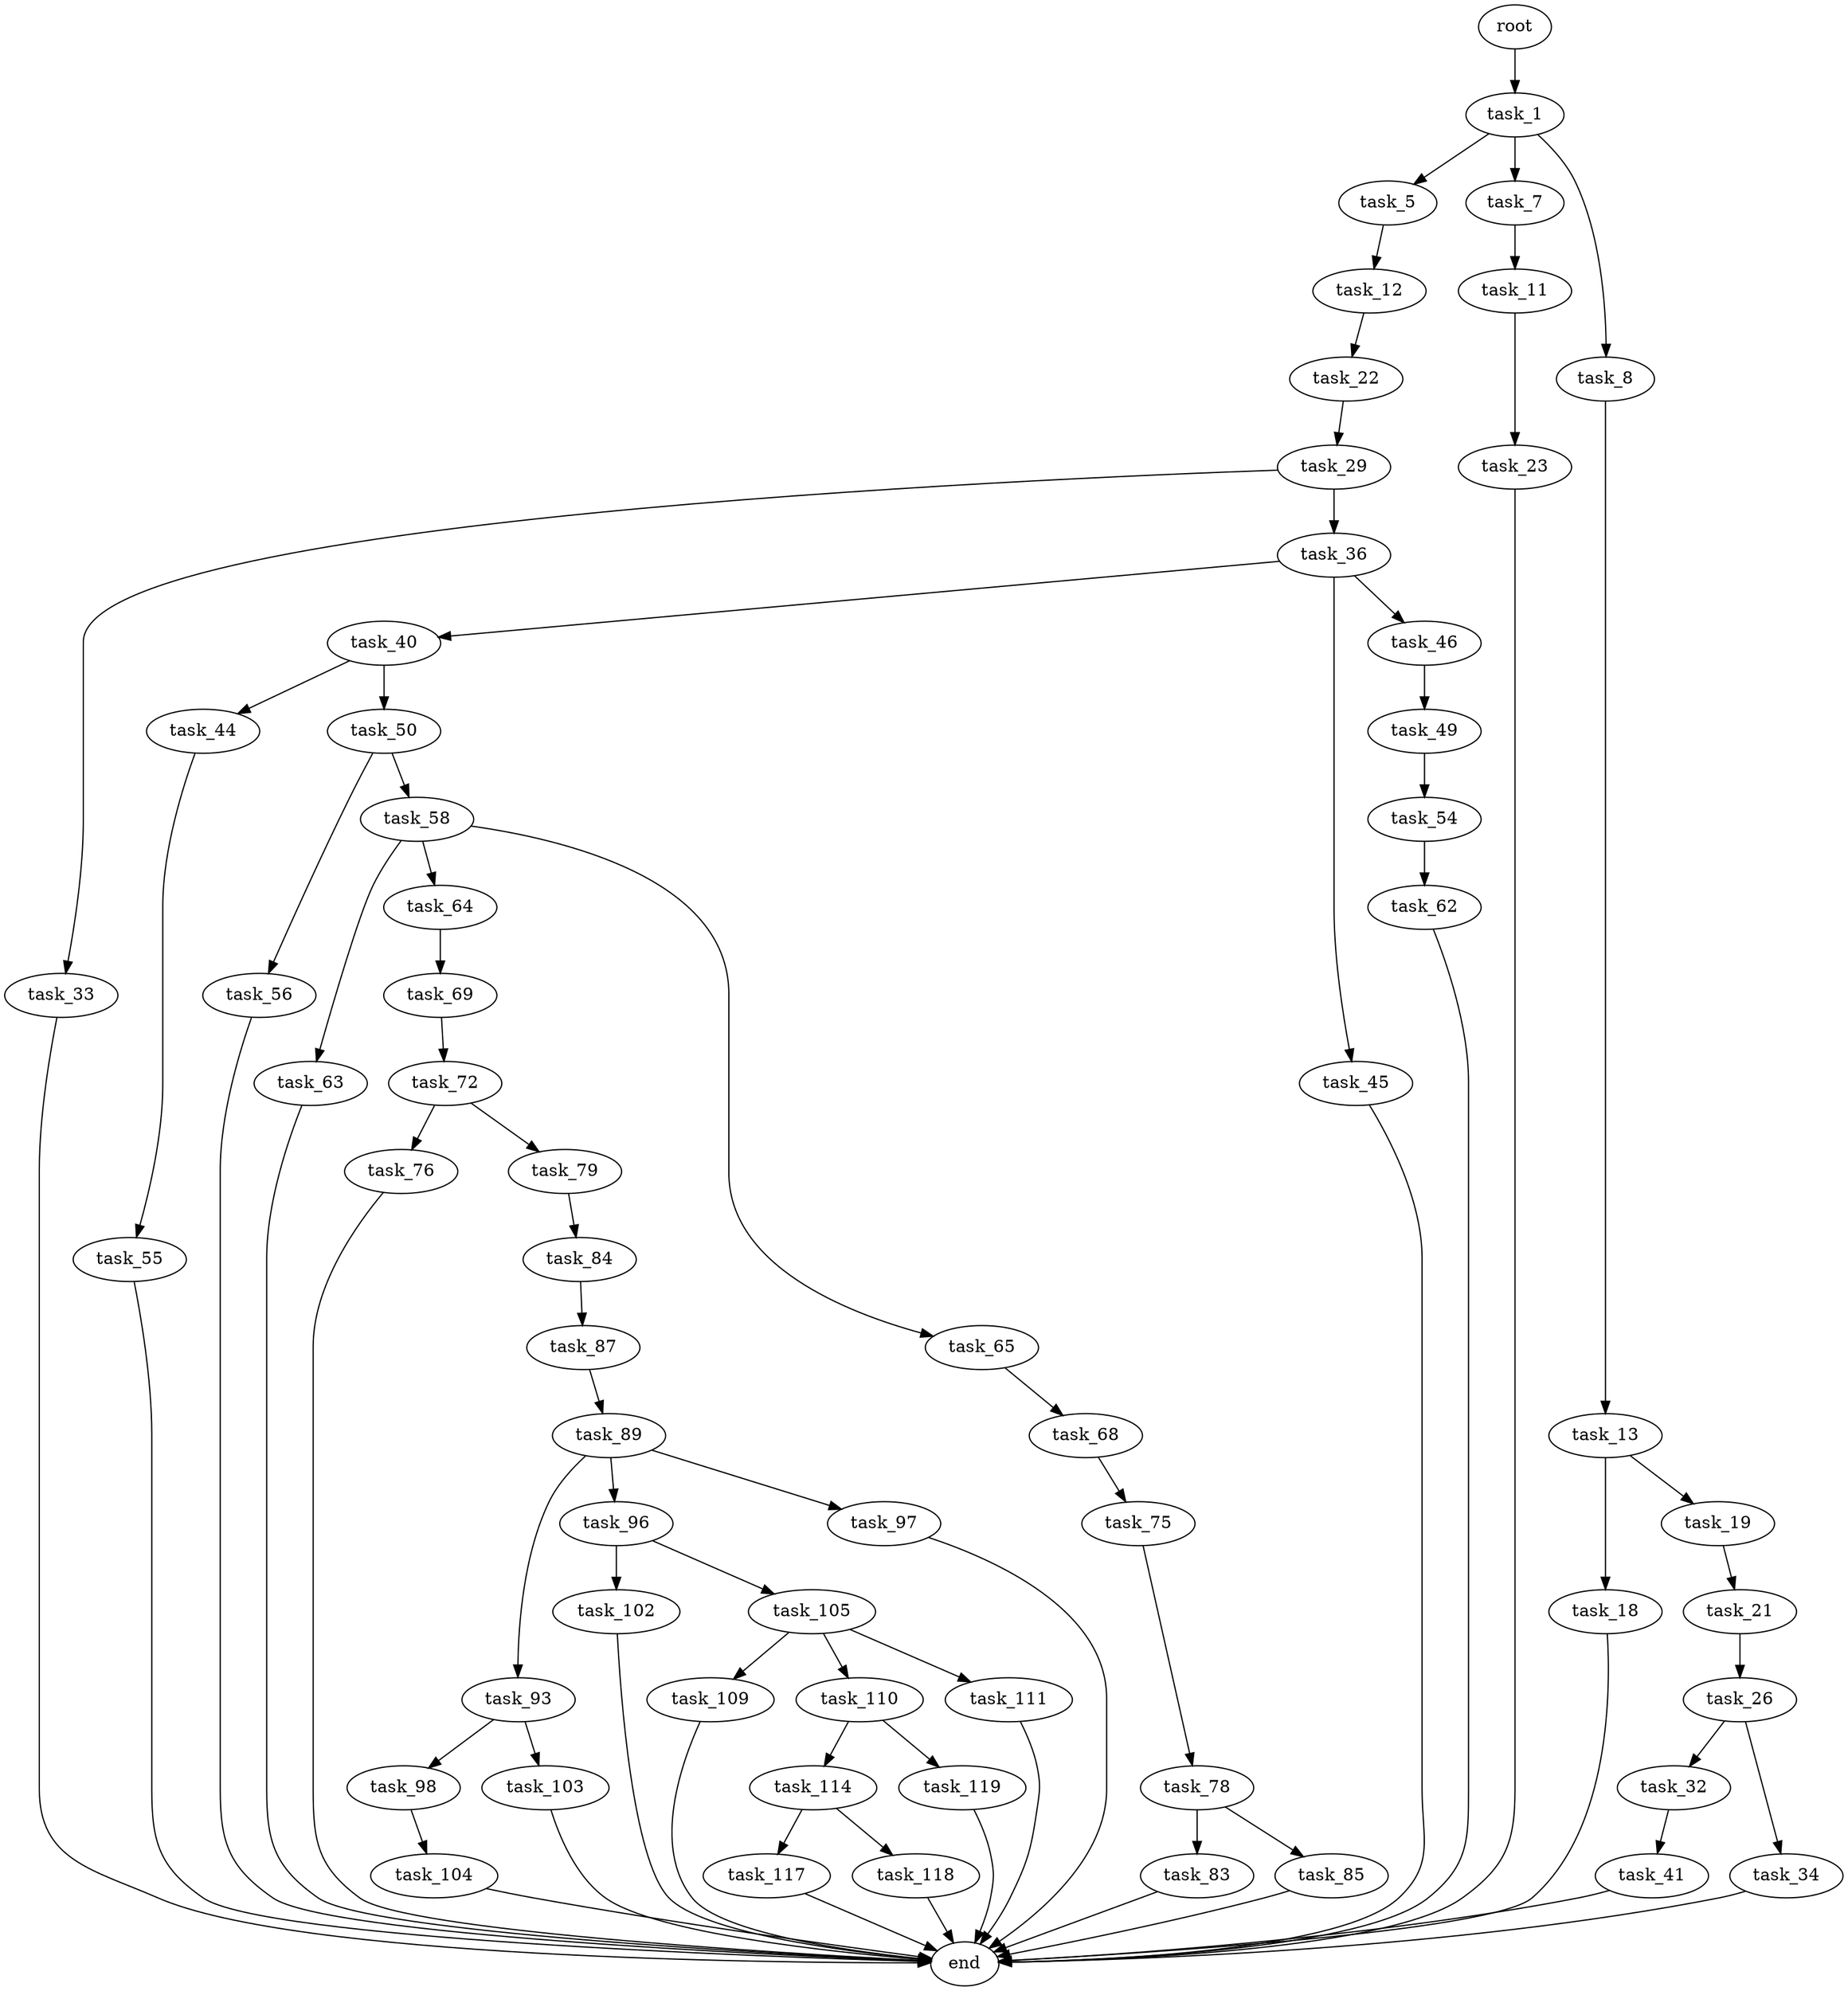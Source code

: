 digraph G {
  root [size="0.000000"];
  task_1 [size="8606387668.000000"];
  task_5 [size="437794414921.000000"];
  task_7 [size="24030048356.000000"];
  task_8 [size="28991029248.000000"];
  task_12 [size="6736434696.000000"];
  task_11 [size="4408315058.000000"];
  task_13 [size="57528641579.000000"];
  task_23 [size="33470357718.000000"];
  task_22 [size="976898133119.000000"];
  task_18 [size="980228258332.000000"];
  task_19 [size="658758206756.000000"];
  end [size="0.000000"];
  task_21 [size="1004052200.000000"];
  task_26 [size="198345117120.000000"];
  task_29 [size="69919749674.000000"];
  task_32 [size="329854586543.000000"];
  task_34 [size="3149021720.000000"];
  task_33 [size="68719476736.000000"];
  task_36 [size="1823550880.000000"];
  task_41 [size="368293445632.000000"];
  task_40 [size="601182327739.000000"];
  task_45 [size="19990457281.000000"];
  task_46 [size="1177124397.000000"];
  task_44 [size="227536413059.000000"];
  task_50 [size="1387659619.000000"];
  task_55 [size="68719476736.000000"];
  task_49 [size="786060882137.000000"];
  task_54 [size="368293445632.000000"];
  task_56 [size="781627317484.000000"];
  task_58 [size="79432655658.000000"];
  task_62 [size="549755813888.000000"];
  task_63 [size="368293445632.000000"];
  task_64 [size="1073741824000.000000"];
  task_65 [size="65823325423.000000"];
  task_69 [size="2799388338.000000"];
  task_68 [size="549755813888.000000"];
  task_75 [size="2176718031.000000"];
  task_72 [size="132457580496.000000"];
  task_76 [size="1077788586107.000000"];
  task_79 [size="403540357511.000000"];
  task_78 [size="445119254.000000"];
  task_83 [size="1965069728.000000"];
  task_85 [size="312552595221.000000"];
  task_84 [size="9812266381.000000"];
  task_87 [size="68719476736.000000"];
  task_89 [size="253254778481.000000"];
  task_93 [size="1020830392088.000000"];
  task_96 [size="256214411715.000000"];
  task_97 [size="484315717444.000000"];
  task_98 [size="51937199459.000000"];
  task_103 [size="3999209328.000000"];
  task_102 [size="231928233984.000000"];
  task_105 [size="782757789696.000000"];
  task_104 [size="47849378915.000000"];
  task_109 [size="1012721889291.000000"];
  task_110 [size="9312874461.000000"];
  task_111 [size="1323986501532.000000"];
  task_114 [size="368293445632.000000"];
  task_119 [size="855956556.000000"];
  task_117 [size="782757789696.000000"];
  task_118 [size="913277771023.000000"];

  root -> task_1 [size="1.000000"];
  task_1 -> task_5 [size="536870912.000000"];
  task_1 -> task_7 [size="536870912.000000"];
  task_1 -> task_8 [size="536870912.000000"];
  task_5 -> task_12 [size="411041792.000000"];
  task_7 -> task_11 [size="33554432.000000"];
  task_8 -> task_13 [size="75497472.000000"];
  task_12 -> task_22 [size="134217728.000000"];
  task_11 -> task_23 [size="75497472.000000"];
  task_13 -> task_18 [size="75497472.000000"];
  task_13 -> task_19 [size="75497472.000000"];
  task_23 -> end [size="1.000000"];
  task_22 -> task_29 [size="679477248.000000"];
  task_18 -> end [size="1.000000"];
  task_19 -> task_21 [size="536870912.000000"];
  task_21 -> task_26 [size="75497472.000000"];
  task_26 -> task_32 [size="134217728.000000"];
  task_26 -> task_34 [size="134217728.000000"];
  task_29 -> task_33 [size="75497472.000000"];
  task_29 -> task_36 [size="75497472.000000"];
  task_32 -> task_41 [size="209715200.000000"];
  task_34 -> end [size="1.000000"];
  task_33 -> end [size="1.000000"];
  task_36 -> task_40 [size="134217728.000000"];
  task_36 -> task_45 [size="134217728.000000"];
  task_36 -> task_46 [size="134217728.000000"];
  task_41 -> end [size="1.000000"];
  task_40 -> task_44 [size="838860800.000000"];
  task_40 -> task_50 [size="838860800.000000"];
  task_45 -> end [size="1.000000"];
  task_46 -> task_49 [size="134217728.000000"];
  task_44 -> task_55 [size="301989888.000000"];
  task_50 -> task_56 [size="75497472.000000"];
  task_50 -> task_58 [size="75497472.000000"];
  task_55 -> end [size="1.000000"];
  task_49 -> task_54 [size="679477248.000000"];
  task_54 -> task_62 [size="411041792.000000"];
  task_56 -> end [size="1.000000"];
  task_58 -> task_63 [size="75497472.000000"];
  task_58 -> task_64 [size="75497472.000000"];
  task_58 -> task_65 [size="75497472.000000"];
  task_62 -> end [size="1.000000"];
  task_63 -> end [size="1.000000"];
  task_64 -> task_69 [size="838860800.000000"];
  task_65 -> task_68 [size="209715200.000000"];
  task_69 -> task_72 [size="134217728.000000"];
  task_68 -> task_75 [size="536870912.000000"];
  task_75 -> task_78 [size="75497472.000000"];
  task_72 -> task_76 [size="134217728.000000"];
  task_72 -> task_79 [size="134217728.000000"];
  task_76 -> end [size="1.000000"];
  task_79 -> task_84 [size="838860800.000000"];
  task_78 -> task_83 [size="33554432.000000"];
  task_78 -> task_85 [size="33554432.000000"];
  task_83 -> end [size="1.000000"];
  task_85 -> end [size="1.000000"];
  task_84 -> task_87 [size="679477248.000000"];
  task_87 -> task_89 [size="134217728.000000"];
  task_89 -> task_93 [size="679477248.000000"];
  task_89 -> task_96 [size="679477248.000000"];
  task_89 -> task_97 [size="679477248.000000"];
  task_93 -> task_98 [size="679477248.000000"];
  task_93 -> task_103 [size="679477248.000000"];
  task_96 -> task_102 [size="679477248.000000"];
  task_96 -> task_105 [size="679477248.000000"];
  task_97 -> end [size="1.000000"];
  task_98 -> task_104 [size="838860800.000000"];
  task_103 -> end [size="1.000000"];
  task_102 -> end [size="1.000000"];
  task_105 -> task_109 [size="679477248.000000"];
  task_105 -> task_110 [size="679477248.000000"];
  task_105 -> task_111 [size="679477248.000000"];
  task_104 -> end [size="1.000000"];
  task_109 -> end [size="1.000000"];
  task_110 -> task_114 [size="33554432.000000"];
  task_110 -> task_119 [size="33554432.000000"];
  task_111 -> end [size="1.000000"];
  task_114 -> task_117 [size="411041792.000000"];
  task_114 -> task_118 [size="411041792.000000"];
  task_119 -> end [size="1.000000"];
  task_117 -> end [size="1.000000"];
  task_118 -> end [size="1.000000"];
}
